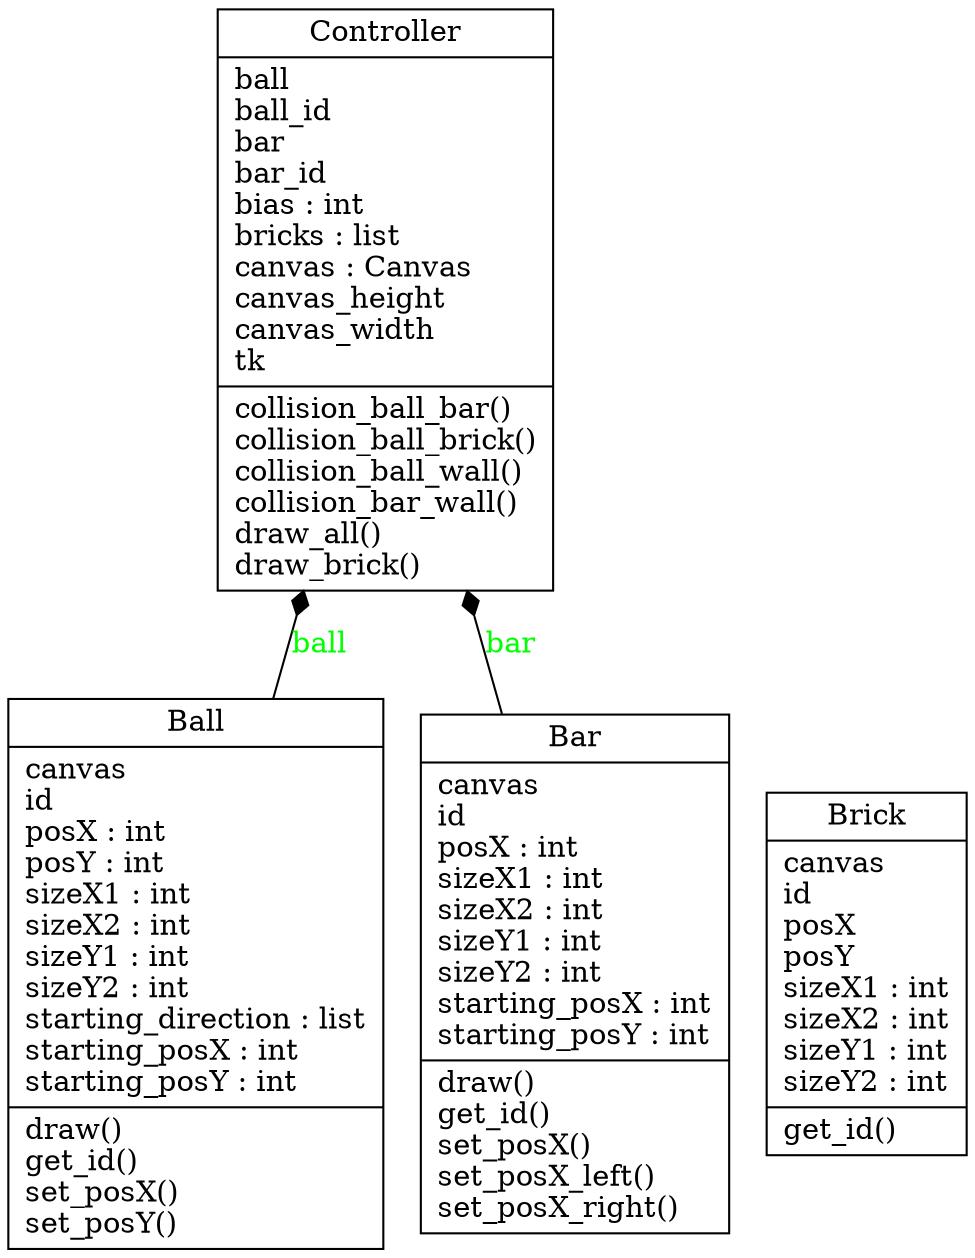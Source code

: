digraph "classes" {
charset="utf-8"
rankdir=BT
"0" [label="{Ball|canvas\lid\lposX : int\lposY : int\lsizeX1 : int\lsizeX2 : int\lsizeY1 : int\lsizeY2 : int\lstarting_direction : list\lstarting_posX : int\lstarting_posY : int\l|draw()\lget_id()\lset_posX()\lset_posY()\l}", shape="record"];
"1" [label="{Bar|canvas\lid\lposX : int\lsizeX1 : int\lsizeX2 : int\lsizeY1 : int\lsizeY2 : int\lstarting_posX : int\lstarting_posY : int\l|draw()\lget_id()\lset_posX()\lset_posX_left()\lset_posX_right()\l}", shape="record"];
"2" [label="{Brick|canvas\lid\lposX\lposY\lsizeX1 : int\lsizeX2 : int\lsizeY1 : int\lsizeY2 : int\l|get_id()\l}", shape="record"];
"3" [label="{Controller|ball\lball_id\lbar\lbar_id\lbias : int\lbricks : list\lcanvas : Canvas\lcanvas_height\lcanvas_width\ltk\l|collision_ball_bar()\lcollision_ball_brick()\lcollision_ball_wall()\lcollision_bar_wall()\ldraw_all()\ldraw_brick()\l}", shape="record"];
"0" -> "3" [arrowhead="diamond", arrowtail="none", fontcolor="green", label="ball", style="solid"];
"1" -> "3" [arrowhead="diamond", arrowtail="none", fontcolor="green", label="bar", style="solid"];
}
